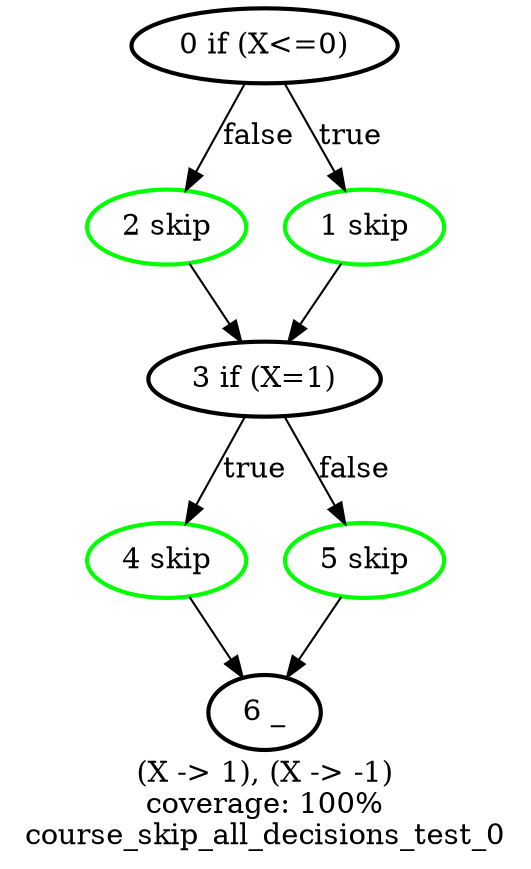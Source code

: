 digraph course_skip_all_decisions_test_0 {
	label = "(X -> 1), (X -> -1)
coverage: 100%
course_skip_all_decisions_test_0"
	"3 if (X=1)" -> "4 skip" [label = true]
	"4 skip" -> "6 _"
	"2 skip" -> "3 if (X=1)"
	"2 skip" [color = green, style = bold]
	"0 if (X<=0)" -> "1 skip" [label = true]
	"3 if (X=1)" [style = bold]
	"6 _" [style = bold]
	"5 skip" -> "6 _"
	"3 if (X=1)" -> "5 skip" [label = false]
	"5 skip" [color = green, style = bold]
	"0 if (X<=0)" [style = bold]
	"1 skip" [color = green, style = bold]
	"4 skip" [color = green, style = bold]
	"1 skip" -> "3 if (X=1)"
	"0 if (X<=0)" -> "2 skip" [label = false]
}